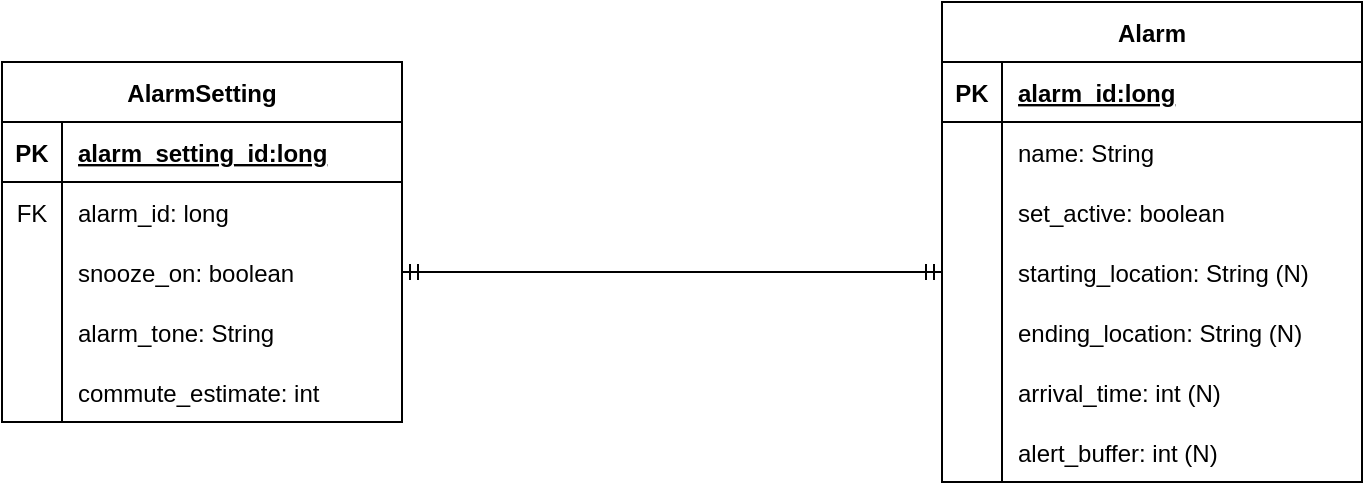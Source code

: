 <mxfile version="13.3.4" type="device"><diagram id="X_g7ODjng0uzPGjP_Xh5" name="Page-1"><mxGraphModel dx="680" dy="457" grid="1" gridSize="10" guides="1" tooltips="1" connect="1" arrows="1" fold="1" page="1" pageScale="1" pageWidth="850" pageHeight="1100" math="0" shadow="0"><root><mxCell id="0"/><mxCell id="1" parent="0"/><mxCell id="F-DjSJkHl_iUMWuiMUe2-82" value="" style="edgeStyle=entityRelationEdgeStyle;fontSize=12;html=1;endArrow=ERmandOne;startArrow=ERmandOne;entryX=0;entryY=0.5;entryDx=0;entryDy=0;exitX=1;exitY=0.5;exitDx=0;exitDy=0;" parent="1" source="F-DjSJkHl_iUMWuiMUe2-70" target="F-DjSJkHl_iUMWuiMUe2-58" edge="1"><mxGeometry width="100" height="100" relative="1" as="geometry"><mxPoint x="90" y="410" as="sourcePoint"/><mxPoint x="190" y="310" as="targetPoint"/></mxGeometry></mxCell><mxCell id="F-DjSJkHl_iUMWuiMUe2-1" value="Alarm" style="shape=table;startSize=30;container=1;collapsible=1;childLayout=tableLayout;fixedRows=1;rowLines=0;fontStyle=1;align=center;resizeLast=1;" parent="1" vertex="1"><mxGeometry x="520" y="580" width="210" height="240" as="geometry"/></mxCell><mxCell id="F-DjSJkHl_iUMWuiMUe2-2" value="" style="shape=partialRectangle;collapsible=0;dropTarget=0;pointerEvents=0;fillColor=none;top=0;left=0;bottom=1;right=0;points=[[0,0.5],[1,0.5]];portConstraint=eastwest;" parent="F-DjSJkHl_iUMWuiMUe2-1" vertex="1"><mxGeometry y="30" width="210" height="30" as="geometry"/></mxCell><mxCell id="F-DjSJkHl_iUMWuiMUe2-3" value="PK" style="shape=partialRectangle;connectable=0;fillColor=none;top=0;left=0;bottom=0;right=0;fontStyle=1;overflow=hidden;" parent="F-DjSJkHl_iUMWuiMUe2-2" vertex="1"><mxGeometry width="30" height="30" as="geometry"/></mxCell><mxCell id="F-DjSJkHl_iUMWuiMUe2-4" value="alarm_id:long" style="shape=partialRectangle;connectable=0;fillColor=none;top=0;left=0;bottom=0;right=0;align=left;spacingLeft=6;fontStyle=5;overflow=hidden;" parent="F-DjSJkHl_iUMWuiMUe2-2" vertex="1"><mxGeometry x="30" width="180" height="30" as="geometry"/></mxCell><mxCell id="4wTEBGVcJv-f7hlETS3g-14" value="" style="shape=partialRectangle;collapsible=0;dropTarget=0;pointerEvents=0;fillColor=none;top=0;left=0;bottom=0;right=0;points=[[0,0.5],[1,0.5]];portConstraint=eastwest;" parent="F-DjSJkHl_iUMWuiMUe2-1" vertex="1"><mxGeometry y="60" width="210" height="30" as="geometry"/></mxCell><mxCell id="4wTEBGVcJv-f7hlETS3g-15" value="" style="shape=partialRectangle;connectable=0;fillColor=none;top=0;left=0;bottom=0;right=0;editable=1;overflow=hidden;" parent="4wTEBGVcJv-f7hlETS3g-14" vertex="1"><mxGeometry width="30" height="30" as="geometry"/></mxCell><mxCell id="4wTEBGVcJv-f7hlETS3g-16" value="name: String" style="shape=partialRectangle;connectable=0;fillColor=none;top=0;left=0;bottom=0;right=0;align=left;spacingLeft=6;overflow=hidden;" parent="4wTEBGVcJv-f7hlETS3g-14" vertex="1"><mxGeometry x="30" width="180" height="30" as="geometry"/></mxCell><mxCell id="F-DjSJkHl_iUMWuiMUe2-11" value="" style="shape=partialRectangle;collapsible=0;dropTarget=0;pointerEvents=0;fillColor=none;top=0;left=0;bottom=0;right=0;points=[[0,0.5],[1,0.5]];portConstraint=eastwest;" parent="F-DjSJkHl_iUMWuiMUe2-1" vertex="1"><mxGeometry y="90" width="210" height="30" as="geometry"/></mxCell><mxCell id="F-DjSJkHl_iUMWuiMUe2-12" value="" style="shape=partialRectangle;connectable=0;fillColor=none;top=0;left=0;bottom=0;right=0;editable=1;overflow=hidden;" parent="F-DjSJkHl_iUMWuiMUe2-11" vertex="1"><mxGeometry width="30" height="30" as="geometry"/></mxCell><mxCell id="F-DjSJkHl_iUMWuiMUe2-13" value="set_active: boolean" style="shape=partialRectangle;connectable=0;fillColor=none;top=0;left=0;bottom=0;right=0;align=left;spacingLeft=6;overflow=hidden;" parent="F-DjSJkHl_iUMWuiMUe2-11" vertex="1"><mxGeometry x="30" width="180" height="30" as="geometry"/></mxCell><mxCell id="F-DjSJkHl_iUMWuiMUe2-58" value="" style="shape=partialRectangle;collapsible=0;dropTarget=0;pointerEvents=0;fillColor=none;top=0;left=0;bottom=0;right=0;points=[[0,0.5],[1,0.5]];portConstraint=eastwest;" parent="F-DjSJkHl_iUMWuiMUe2-1" vertex="1"><mxGeometry y="120" width="210" height="30" as="geometry"/></mxCell><mxCell id="F-DjSJkHl_iUMWuiMUe2-59" value="" style="shape=partialRectangle;connectable=0;fillColor=none;top=0;left=0;bottom=0;right=0;editable=1;overflow=hidden;" parent="F-DjSJkHl_iUMWuiMUe2-58" vertex="1"><mxGeometry width="30" height="30" as="geometry"/></mxCell><mxCell id="F-DjSJkHl_iUMWuiMUe2-60" value="starting_location: String (N)" style="shape=partialRectangle;connectable=0;fillColor=none;top=0;left=0;bottom=0;right=0;align=left;spacingLeft=6;overflow=hidden;" parent="F-DjSJkHl_iUMWuiMUe2-58" vertex="1"><mxGeometry x="30" width="180" height="30" as="geometry"/></mxCell><mxCell id="4wTEBGVcJv-f7hlETS3g-5" value="" style="shape=partialRectangle;collapsible=0;dropTarget=0;pointerEvents=0;fillColor=none;top=0;left=0;bottom=0;right=0;points=[[0,0.5],[1,0.5]];portConstraint=eastwest;" parent="F-DjSJkHl_iUMWuiMUe2-1" vertex="1"><mxGeometry y="150" width="210" height="30" as="geometry"/></mxCell><mxCell id="4wTEBGVcJv-f7hlETS3g-6" value="" style="shape=partialRectangle;connectable=0;fillColor=none;top=0;left=0;bottom=0;right=0;editable=1;overflow=hidden;" parent="4wTEBGVcJv-f7hlETS3g-5" vertex="1"><mxGeometry width="30" height="30" as="geometry"/></mxCell><mxCell id="4wTEBGVcJv-f7hlETS3g-7" value="ending_location: String (N)" style="shape=partialRectangle;connectable=0;fillColor=none;top=0;left=0;bottom=0;right=0;align=left;spacingLeft=6;overflow=hidden;" parent="4wTEBGVcJv-f7hlETS3g-5" vertex="1"><mxGeometry x="30" width="180" height="30" as="geometry"/></mxCell><mxCell id="4wTEBGVcJv-f7hlETS3g-8" value="" style="shape=partialRectangle;collapsible=0;dropTarget=0;pointerEvents=0;fillColor=none;top=0;left=0;bottom=0;right=0;points=[[0,0.5],[1,0.5]];portConstraint=eastwest;" parent="F-DjSJkHl_iUMWuiMUe2-1" vertex="1"><mxGeometry y="180" width="210" height="30" as="geometry"/></mxCell><mxCell id="4wTEBGVcJv-f7hlETS3g-9" value="" style="shape=partialRectangle;connectable=0;fillColor=none;top=0;left=0;bottom=0;right=0;editable=1;overflow=hidden;" parent="4wTEBGVcJv-f7hlETS3g-8" vertex="1"><mxGeometry width="30" height="30" as="geometry"/></mxCell><mxCell id="4wTEBGVcJv-f7hlETS3g-10" value="arrival_time: int (N)" style="shape=partialRectangle;connectable=0;fillColor=none;top=0;left=0;bottom=0;right=0;align=left;spacingLeft=6;overflow=hidden;" parent="4wTEBGVcJv-f7hlETS3g-8" vertex="1"><mxGeometry x="30" width="180" height="30" as="geometry"/></mxCell><mxCell id="F-DjSJkHl_iUMWuiMUe2-8" value="" style="shape=partialRectangle;collapsible=0;dropTarget=0;pointerEvents=0;fillColor=none;top=0;left=0;bottom=0;right=0;points=[[0,0.5],[1,0.5]];portConstraint=eastwest;" parent="F-DjSJkHl_iUMWuiMUe2-1" vertex="1"><mxGeometry y="210" width="210" height="30" as="geometry"/></mxCell><mxCell id="F-DjSJkHl_iUMWuiMUe2-9" value="" style="shape=partialRectangle;connectable=0;fillColor=none;top=0;left=0;bottom=0;right=0;editable=1;overflow=hidden;" parent="F-DjSJkHl_iUMWuiMUe2-8" vertex="1"><mxGeometry width="30" height="30" as="geometry"/></mxCell><mxCell id="F-DjSJkHl_iUMWuiMUe2-10" value="alert_buffer: int (N)" style="shape=partialRectangle;connectable=0;fillColor=none;top=0;left=0;bottom=0;right=0;align=left;spacingLeft=6;overflow=hidden;" parent="F-DjSJkHl_iUMWuiMUe2-8" vertex="1"><mxGeometry x="30" width="180" height="30" as="geometry"/></mxCell><mxCell id="F-DjSJkHl_iUMWuiMUe2-66" value="AlarmSetting" style="shape=table;startSize=30;container=1;collapsible=1;childLayout=tableLayout;fixedRows=1;rowLines=0;fontStyle=1;align=center;resizeLast=1;" parent="1" vertex="1"><mxGeometry x="50" y="610" width="200" height="180" as="geometry"/></mxCell><mxCell id="F-DjSJkHl_iUMWuiMUe2-67" value="" style="shape=partialRectangle;collapsible=0;dropTarget=0;pointerEvents=0;fillColor=none;top=0;left=0;bottom=1;right=0;points=[[0,0.5],[1,0.5]];portConstraint=eastwest;" parent="F-DjSJkHl_iUMWuiMUe2-66" vertex="1"><mxGeometry y="30" width="200" height="30" as="geometry"/></mxCell><mxCell id="F-DjSJkHl_iUMWuiMUe2-68" value="PK" style="shape=partialRectangle;connectable=0;fillColor=none;top=0;left=0;bottom=0;right=0;fontStyle=1;overflow=hidden;" parent="F-DjSJkHl_iUMWuiMUe2-67" vertex="1"><mxGeometry width="30" height="30" as="geometry"/></mxCell><mxCell id="F-DjSJkHl_iUMWuiMUe2-69" value="alarm_setting_id:long" style="shape=partialRectangle;connectable=0;fillColor=none;top=0;left=0;bottom=0;right=0;align=left;spacingLeft=6;fontStyle=5;overflow=hidden;" parent="F-DjSJkHl_iUMWuiMUe2-67" vertex="1"><mxGeometry x="30" width="170" height="30" as="geometry"/></mxCell><mxCell id="kGHeFO7ybKq4nNZAX_gf-1" value="" style="shape=partialRectangle;collapsible=0;dropTarget=0;pointerEvents=0;fillColor=none;top=0;left=0;bottom=0;right=0;points=[[0,0.5],[1,0.5]];portConstraint=eastwest;" vertex="1" parent="F-DjSJkHl_iUMWuiMUe2-66"><mxGeometry y="60" width="200" height="30" as="geometry"/></mxCell><mxCell id="kGHeFO7ybKq4nNZAX_gf-2" value="FK" style="shape=partialRectangle;connectable=0;fillColor=none;top=0;left=0;bottom=0;right=0;editable=1;overflow=hidden;" vertex="1" parent="kGHeFO7ybKq4nNZAX_gf-1"><mxGeometry width="30" height="30" as="geometry"/></mxCell><mxCell id="kGHeFO7ybKq4nNZAX_gf-3" value="alarm_id: long" style="shape=partialRectangle;connectable=0;fillColor=none;top=0;left=0;bottom=0;right=0;align=left;spacingLeft=6;overflow=hidden;" vertex="1" parent="kGHeFO7ybKq4nNZAX_gf-1"><mxGeometry x="30" width="170" height="30" as="geometry"/></mxCell><mxCell id="F-DjSJkHl_iUMWuiMUe2-70" value="" style="shape=partialRectangle;collapsible=0;dropTarget=0;pointerEvents=0;fillColor=none;top=0;left=0;bottom=0;right=0;points=[[0,0.5],[1,0.5]];portConstraint=eastwest;" parent="F-DjSJkHl_iUMWuiMUe2-66" vertex="1"><mxGeometry y="90" width="200" height="30" as="geometry"/></mxCell><mxCell id="F-DjSJkHl_iUMWuiMUe2-71" value="" style="shape=partialRectangle;connectable=0;fillColor=none;top=0;left=0;bottom=0;right=0;editable=1;overflow=hidden;" parent="F-DjSJkHl_iUMWuiMUe2-70" vertex="1"><mxGeometry width="30" height="30" as="geometry"/></mxCell><mxCell id="F-DjSJkHl_iUMWuiMUe2-72" value="snooze_on: boolean" style="shape=partialRectangle;connectable=0;fillColor=none;top=0;left=0;bottom=0;right=0;align=left;spacingLeft=6;overflow=hidden;" parent="F-DjSJkHl_iUMWuiMUe2-70" vertex="1"><mxGeometry x="30" width="170" height="30" as="geometry"/></mxCell><mxCell id="F-DjSJkHl_iUMWuiMUe2-73" value="" style="shape=partialRectangle;collapsible=0;dropTarget=0;pointerEvents=0;fillColor=none;top=0;left=0;bottom=0;right=0;points=[[0,0.5],[1,0.5]];portConstraint=eastwest;" parent="F-DjSJkHl_iUMWuiMUe2-66" vertex="1"><mxGeometry y="120" width="200" height="30" as="geometry"/></mxCell><mxCell id="F-DjSJkHl_iUMWuiMUe2-74" value="" style="shape=partialRectangle;connectable=0;fillColor=none;top=0;left=0;bottom=0;right=0;editable=1;overflow=hidden;" parent="F-DjSJkHl_iUMWuiMUe2-73" vertex="1"><mxGeometry width="30" height="30" as="geometry"/></mxCell><mxCell id="F-DjSJkHl_iUMWuiMUe2-75" value="alarm_tone: String" style="shape=partialRectangle;connectable=0;fillColor=none;top=0;left=0;bottom=0;right=0;align=left;spacingLeft=6;overflow=hidden;" parent="F-DjSJkHl_iUMWuiMUe2-73" vertex="1"><mxGeometry x="30" width="170" height="30" as="geometry"/></mxCell><mxCell id="F-DjSJkHl_iUMWuiMUe2-76" value="" style="shape=partialRectangle;collapsible=0;dropTarget=0;pointerEvents=0;fillColor=none;top=0;left=0;bottom=0;right=0;points=[[0,0.5],[1,0.5]];portConstraint=eastwest;" parent="F-DjSJkHl_iUMWuiMUe2-66" vertex="1"><mxGeometry y="150" width="200" height="30" as="geometry"/></mxCell><mxCell id="F-DjSJkHl_iUMWuiMUe2-77" value="" style="shape=partialRectangle;connectable=0;fillColor=none;top=0;left=0;bottom=0;right=0;editable=1;overflow=hidden;" parent="F-DjSJkHl_iUMWuiMUe2-76" vertex="1"><mxGeometry width="30" height="30" as="geometry"/></mxCell><mxCell id="F-DjSJkHl_iUMWuiMUe2-78" value="commute_estimate: int" style="shape=partialRectangle;connectable=0;fillColor=none;top=0;left=0;bottom=0;right=0;align=left;spacingLeft=6;overflow=hidden;" parent="F-DjSJkHl_iUMWuiMUe2-76" vertex="1"><mxGeometry x="30" width="170" height="30" as="geometry"/></mxCell></root></mxGraphModel></diagram></mxfile>